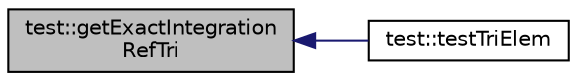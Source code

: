 digraph "test::getExactIntegrationRefTri"
{
  edge [fontname="Helvetica",fontsize="10",labelfontname="Helvetica",labelfontsize="10"];
  node [fontname="Helvetica",fontsize="10",shape=record];
  rankdir="LR";
  Node9 [label="test::getExactIntegration\lRefTri",height=0.2,width=0.4,color="black", fillcolor="grey75", style="filled", fontcolor="black"];
  Node9 -> Node10 [dir="back",color="midnightblue",fontsize="10",style="solid",fontname="Helvetica"];
  Node10 [label="test::testTriElem",height=0.2,width=0.4,color="black", fillcolor="white", style="filled",URL="$namespacetest.html#af81978a4250caac290f7d52c1e571f04",tooltip="Perform test on quadrature points on triangle elements. "];
}

